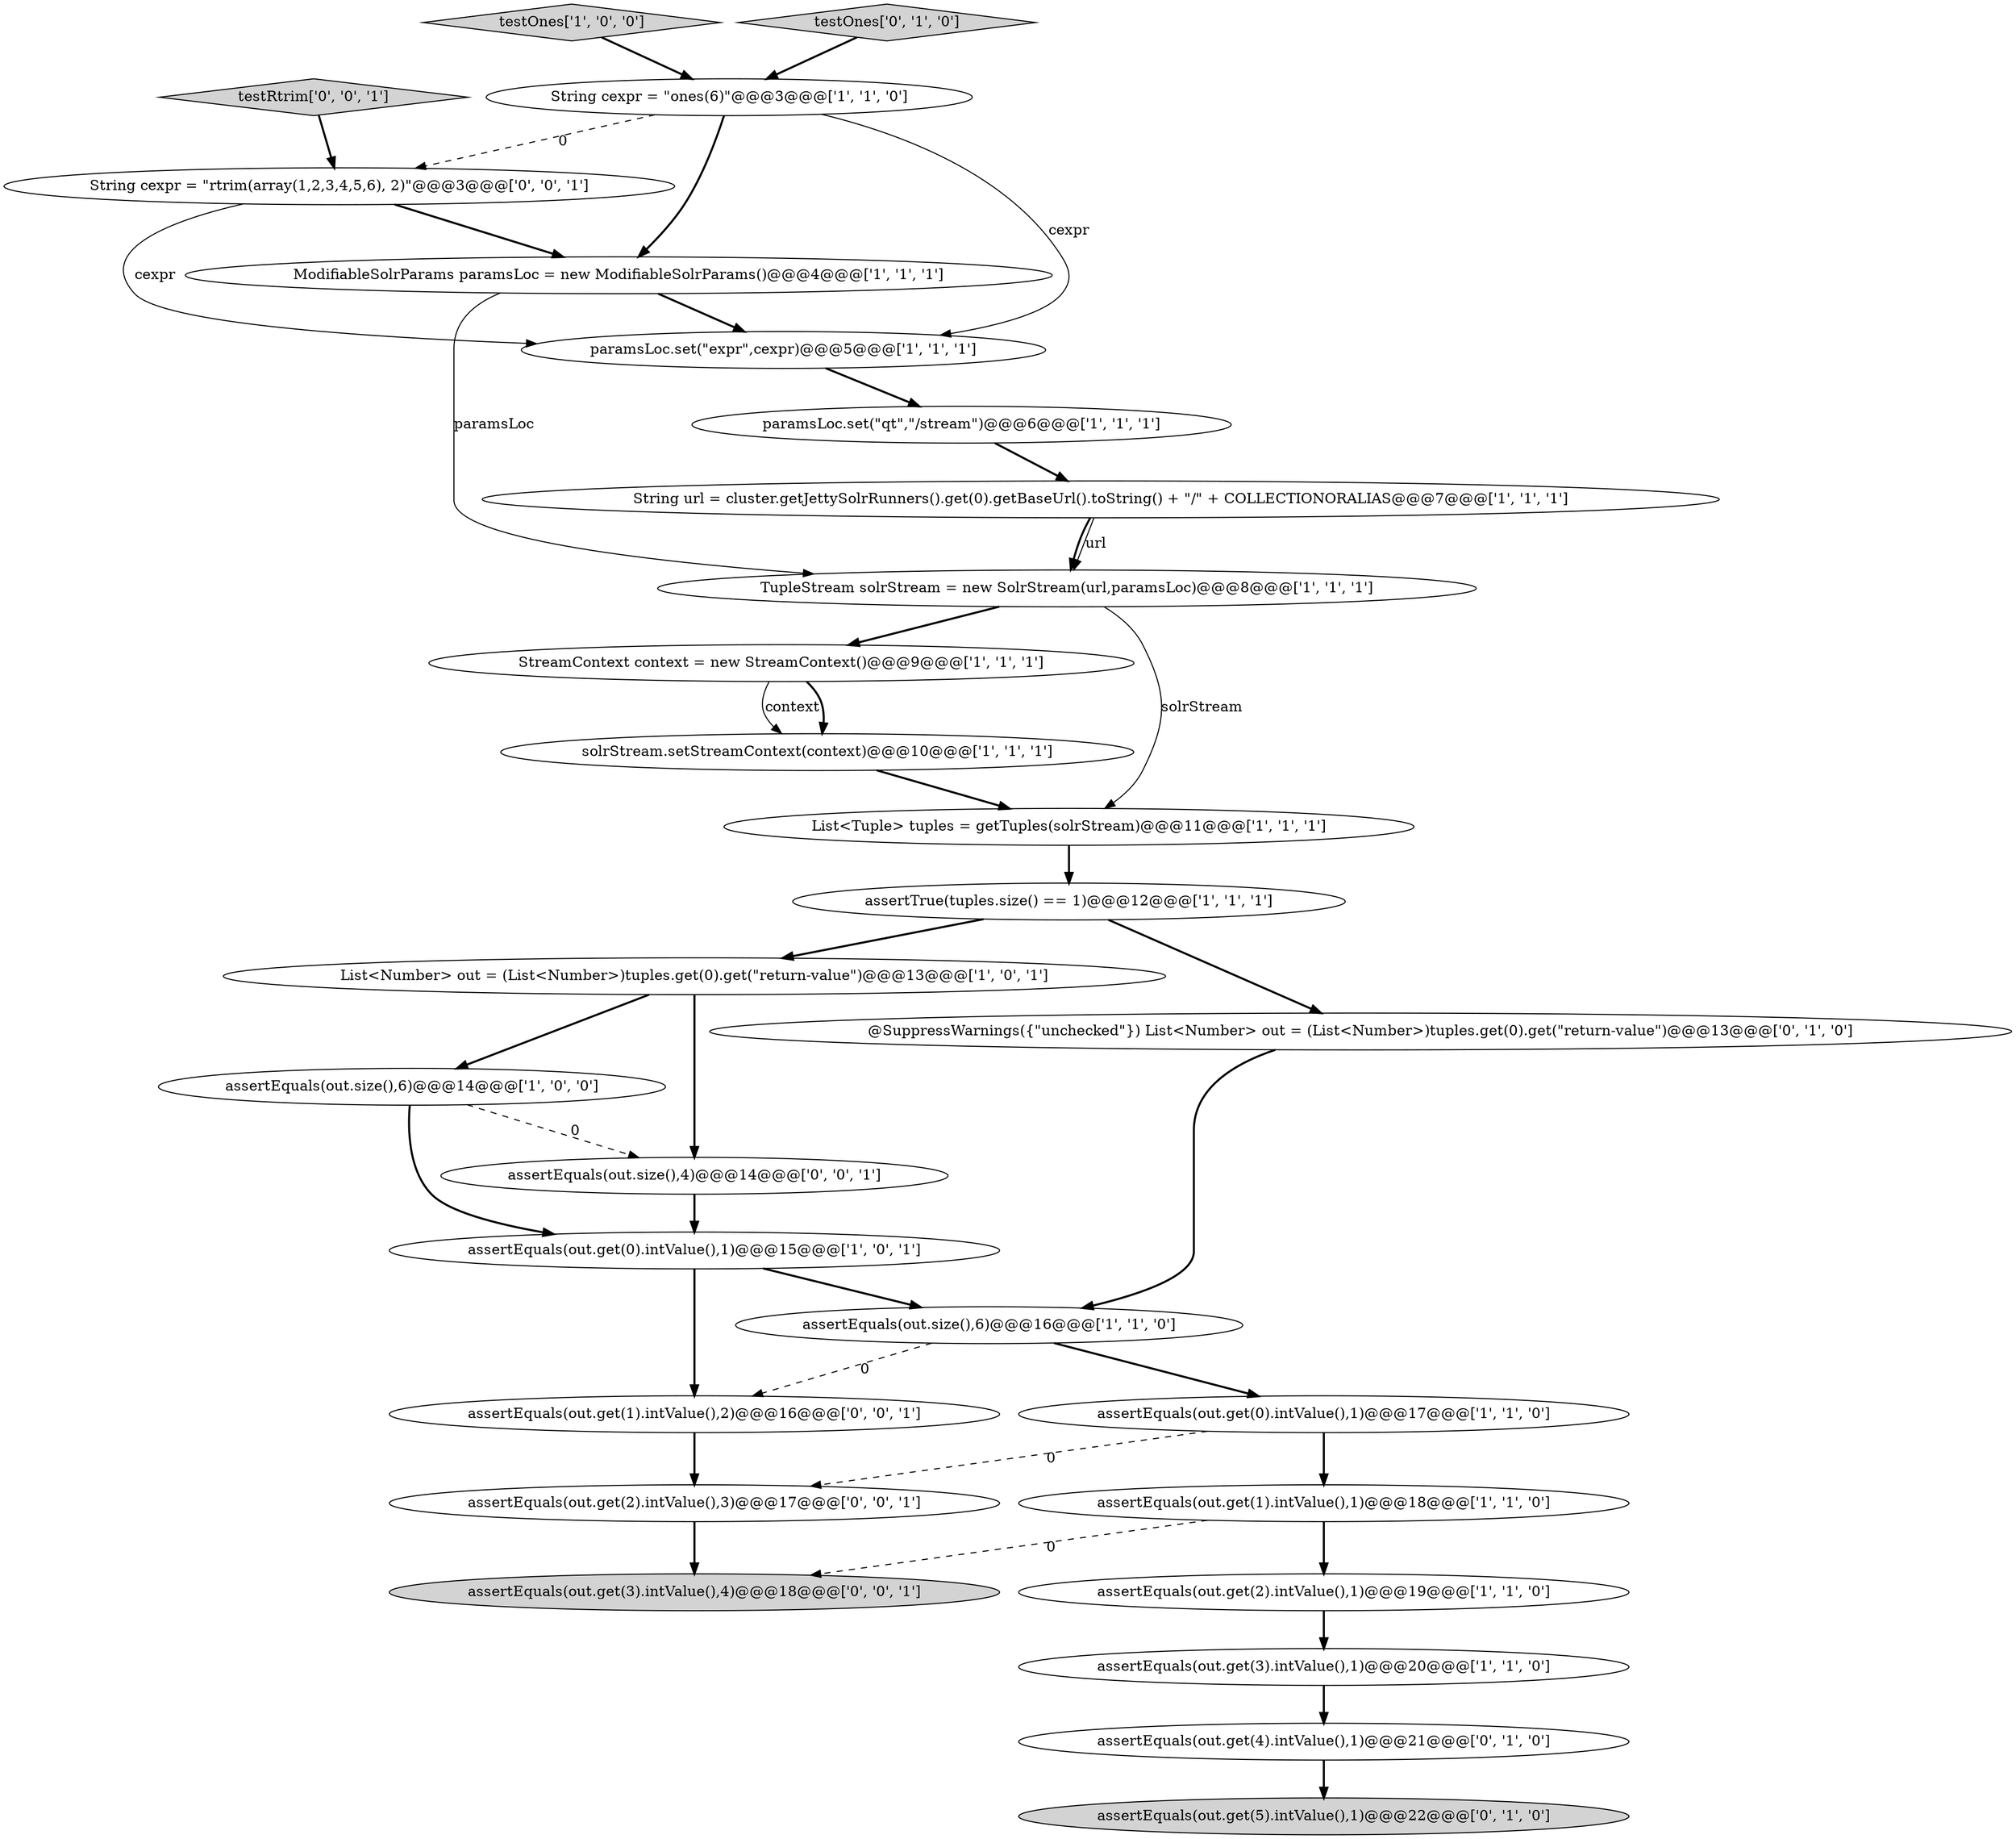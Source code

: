 digraph {
8 [style = filled, label = "assertEquals(out.size(),6)@@@16@@@['1', '1', '0']", fillcolor = white, shape = ellipse image = "AAA0AAABBB1BBB"];
9 [style = filled, label = "assertEquals(out.get(3).intValue(),1)@@@20@@@['1', '1', '0']", fillcolor = white, shape = ellipse image = "AAA0AAABBB1BBB"];
10 [style = filled, label = "testOnes['1', '0', '0']", fillcolor = lightgray, shape = diamond image = "AAA0AAABBB1BBB"];
5 [style = filled, label = "List<Tuple> tuples = getTuples(solrStream)@@@11@@@['1', '1', '1']", fillcolor = white, shape = ellipse image = "AAA0AAABBB1BBB"];
15 [style = filled, label = "solrStream.setStreamContext(context)@@@10@@@['1', '1', '1']", fillcolor = white, shape = ellipse image = "AAA0AAABBB1BBB"];
17 [style = filled, label = "assertEquals(out.size(),6)@@@14@@@['1', '0', '0']", fillcolor = white, shape = ellipse image = "AAA0AAABBB1BBB"];
12 [style = filled, label = "String cexpr = \"ones(6)\"@@@3@@@['1', '1', '0']", fillcolor = white, shape = ellipse image = "AAA0AAABBB1BBB"];
13 [style = filled, label = "assertEquals(out.get(2).intValue(),1)@@@19@@@['1', '1', '0']", fillcolor = white, shape = ellipse image = "AAA0AAABBB1BBB"];
23 [style = filled, label = "assertEquals(out.get(2).intValue(),3)@@@17@@@['0', '0', '1']", fillcolor = white, shape = ellipse image = "AAA0AAABBB3BBB"];
1 [style = filled, label = "TupleStream solrStream = new SolrStream(url,paramsLoc)@@@8@@@['1', '1', '1']", fillcolor = white, shape = ellipse image = "AAA0AAABBB1BBB"];
20 [style = filled, label = "assertEquals(out.get(5).intValue(),1)@@@22@@@['0', '1', '0']", fillcolor = lightgray, shape = ellipse image = "AAA0AAABBB2BBB"];
7 [style = filled, label = "assertEquals(out.get(1).intValue(),1)@@@18@@@['1', '1', '0']", fillcolor = white, shape = ellipse image = "AAA0AAABBB1BBB"];
26 [style = filled, label = "assertEquals(out.size(),4)@@@14@@@['0', '0', '1']", fillcolor = white, shape = ellipse image = "AAA0AAABBB3BBB"];
6 [style = filled, label = "assertEquals(out.get(0).intValue(),1)@@@15@@@['1', '0', '1']", fillcolor = white, shape = ellipse image = "AAA0AAABBB1BBB"];
0 [style = filled, label = "assertTrue(tuples.size() == 1)@@@12@@@['1', '1', '1']", fillcolor = white, shape = ellipse image = "AAA0AAABBB1BBB"];
16 [style = filled, label = "paramsLoc.set(\"expr\",cexpr)@@@5@@@['1', '1', '1']", fillcolor = white, shape = ellipse image = "AAA0AAABBB1BBB"];
11 [style = filled, label = "ModifiableSolrParams paramsLoc = new ModifiableSolrParams()@@@4@@@['1', '1', '1']", fillcolor = white, shape = ellipse image = "AAA0AAABBB1BBB"];
24 [style = filled, label = "assertEquals(out.get(3).intValue(),4)@@@18@@@['0', '0', '1']", fillcolor = lightgray, shape = ellipse image = "AAA0AAABBB3BBB"];
21 [style = filled, label = "assertEquals(out.get(4).intValue(),1)@@@21@@@['0', '1', '0']", fillcolor = white, shape = ellipse image = "AAA0AAABBB2BBB"];
3 [style = filled, label = "String url = cluster.getJettySolrRunners().get(0).getBaseUrl().toString() + \"/\" + COLLECTIONORALIAS@@@7@@@['1', '1', '1']", fillcolor = white, shape = ellipse image = "AAA0AAABBB1BBB"];
18 [style = filled, label = "StreamContext context = new StreamContext()@@@9@@@['1', '1', '1']", fillcolor = white, shape = ellipse image = "AAA0AAABBB1BBB"];
19 [style = filled, label = "testOnes['0', '1', '0']", fillcolor = lightgray, shape = diamond image = "AAA0AAABBB2BBB"];
4 [style = filled, label = "paramsLoc.set(\"qt\",\"/stream\")@@@6@@@['1', '1', '1']", fillcolor = white, shape = ellipse image = "AAA0AAABBB1BBB"];
22 [style = filled, label = "@SuppressWarnings({\"unchecked\"}) List<Number> out = (List<Number>)tuples.get(0).get(\"return-value\")@@@13@@@['0', '1', '0']", fillcolor = white, shape = ellipse image = "AAA0AAABBB2BBB"];
25 [style = filled, label = "assertEquals(out.get(1).intValue(),2)@@@16@@@['0', '0', '1']", fillcolor = white, shape = ellipse image = "AAA0AAABBB3BBB"];
28 [style = filled, label = "String cexpr = \"rtrim(array(1,2,3,4,5,6), 2)\"@@@3@@@['0', '0', '1']", fillcolor = white, shape = ellipse image = "AAA0AAABBB3BBB"];
27 [style = filled, label = "testRtrim['0', '0', '1']", fillcolor = lightgray, shape = diamond image = "AAA0AAABBB3BBB"];
14 [style = filled, label = "assertEquals(out.get(0).intValue(),1)@@@17@@@['1', '1', '0']", fillcolor = white, shape = ellipse image = "AAA0AAABBB1BBB"];
2 [style = filled, label = "List<Number> out = (List<Number>)tuples.get(0).get(\"return-value\")@@@13@@@['1', '0', '1']", fillcolor = white, shape = ellipse image = "AAA0AAABBB1BBB"];
2->17 [style = bold, label=""];
7->13 [style = bold, label=""];
11->16 [style = bold, label=""];
4->3 [style = bold, label=""];
11->1 [style = solid, label="paramsLoc"];
2->26 [style = bold, label=""];
3->1 [style = solid, label="url"];
3->1 [style = bold, label=""];
19->12 [style = bold, label=""];
17->6 [style = bold, label=""];
25->23 [style = bold, label=""];
27->28 [style = bold, label=""];
28->11 [style = bold, label=""];
0->2 [style = bold, label=""];
18->15 [style = solid, label="context"];
18->15 [style = bold, label=""];
12->11 [style = bold, label=""];
28->16 [style = solid, label="cexpr"];
1->5 [style = solid, label="solrStream"];
8->14 [style = bold, label=""];
1->18 [style = bold, label=""];
26->6 [style = bold, label=""];
15->5 [style = bold, label=""];
14->7 [style = bold, label=""];
22->8 [style = bold, label=""];
12->16 [style = solid, label="cexpr"];
23->24 [style = bold, label=""];
14->23 [style = dashed, label="0"];
21->20 [style = bold, label=""];
5->0 [style = bold, label=""];
7->24 [style = dashed, label="0"];
10->12 [style = bold, label=""];
12->28 [style = dashed, label="0"];
0->22 [style = bold, label=""];
6->8 [style = bold, label=""];
9->21 [style = bold, label=""];
8->25 [style = dashed, label="0"];
17->26 [style = dashed, label="0"];
13->9 [style = bold, label=""];
16->4 [style = bold, label=""];
6->25 [style = bold, label=""];
}

